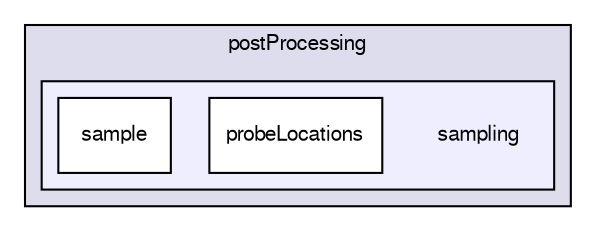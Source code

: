 digraph "applications/utilities/postProcessing/sampling" {
  bgcolor=transparent;
  compound=true
  node [ fontsize="10", fontname="FreeSans"];
  edge [ labelfontsize="10", labelfontname="FreeSans"];
  subgraph clusterdir_b0c2b0d6e5b08bdff054b28f26ba51e7 {
    graph [ bgcolor="#ddddee", pencolor="black", label="postProcessing" fontname="FreeSans", fontsize="10", URL="dir_b0c2b0d6e5b08bdff054b28f26ba51e7.html"]
  subgraph clusterdir_4d7994e741bed45388f82519ccb6ddef {
    graph [ bgcolor="#eeeeff", pencolor="black", label="" URL="dir_4d7994e741bed45388f82519ccb6ddef.html"];
    dir_4d7994e741bed45388f82519ccb6ddef [shape=plaintext label="sampling"];
    dir_1d88298011500e284cb147c0701a0f56 [shape=box label="probeLocations" color="black" fillcolor="white" style="filled" URL="dir_1d88298011500e284cb147c0701a0f56.html"];
    dir_5bf1e8791fe87454da851be5e5d74533 [shape=box label="sample" color="black" fillcolor="white" style="filled" URL="dir_5bf1e8791fe87454da851be5e5d74533.html"];
  }
  }
}
